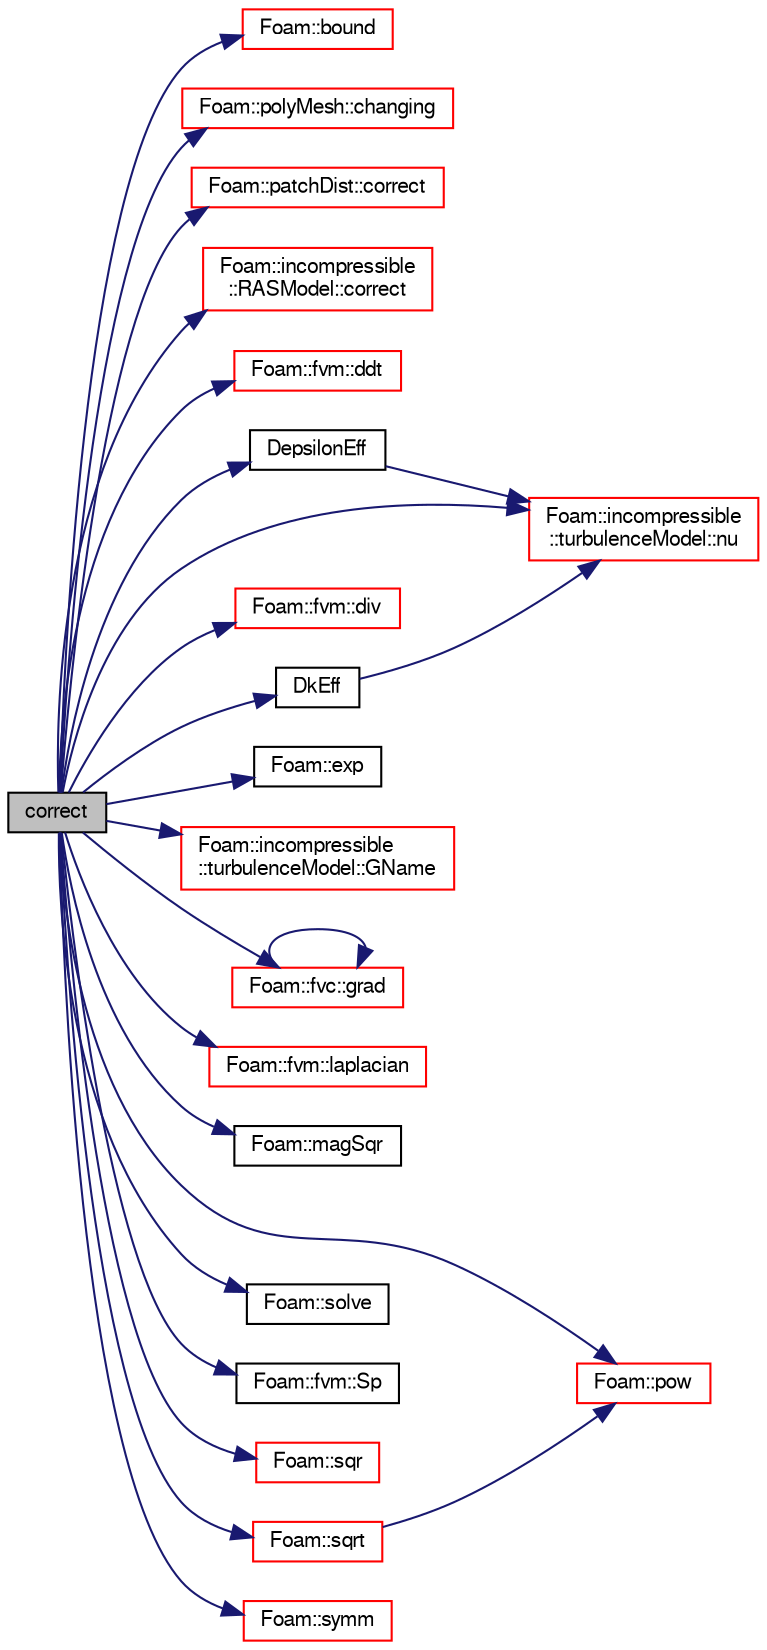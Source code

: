 digraph "correct"
{
  bgcolor="transparent";
  edge [fontname="FreeSans",fontsize="10",labelfontname="FreeSans",labelfontsize="10"];
  node [fontname="FreeSans",fontsize="10",shape=record];
  rankdir="LR";
  Node2755 [label="correct",height=0.2,width=0.4,color="black", fillcolor="grey75", style="filled", fontcolor="black"];
  Node2755 -> Node2756 [color="midnightblue",fontsize="10",style="solid",fontname="FreeSans"];
  Node2756 [label="Foam::bound",height=0.2,width=0.4,color="red",URL="$a21124.html#a334b2a2d0ce7997d360f7a018174a077",tooltip="Bound the given scalar field if it has gone unbounded. "];
  Node2755 -> Node3070 [color="midnightblue",fontsize="10",style="solid",fontname="FreeSans"];
  Node3070 [label="Foam::polyMesh::changing",height=0.2,width=0.4,color="red",URL="$a27410.html#a5ffdcac7622a1cba91f4f67b058a85b0",tooltip="Is mesh changing (topology changing and/or moving) "];
  Node2755 -> Node3112 [color="midnightblue",fontsize="10",style="solid",fontname="FreeSans"];
  Node3112 [label="Foam::patchDist::correct",height=0.2,width=0.4,color="red",URL="$a22890.html#a3ae44b28050c3aa494c1d8e18cf618c1",tooltip="Correct for mesh geom/topo changes. "];
  Node2755 -> Node3117 [color="midnightblue",fontsize="10",style="solid",fontname="FreeSans"];
  Node3117 [label="Foam::incompressible\l::RASModel::correct",height=0.2,width=0.4,color="red",URL="$a31074.html#a3ae44b28050c3aa494c1d8e18cf618c1",tooltip="Solve the turbulence equations and correct the turbulence viscosity. "];
  Node2755 -> Node3121 [color="midnightblue",fontsize="10",style="solid",fontname="FreeSans"];
  Node3121 [label="Foam::fvm::ddt",height=0.2,width=0.4,color="red",URL="$a21135.html#a2d88eca98ab69b84af7ddb96e35f5a44"];
  Node2755 -> Node3122 [color="midnightblue",fontsize="10",style="solid",fontname="FreeSans"];
  Node3122 [label="DepsilonEff",height=0.2,width=0.4,color="black",URL="$a31034.html#aaeb98c07acb7524ea98bf458352bc85a",tooltip="Return the effective diffusivity for epsilon. "];
  Node3122 -> Node3123 [color="midnightblue",fontsize="10",style="solid",fontname="FreeSans"];
  Node3123 [label="Foam::incompressible\l::turbulenceModel::nu",height=0.2,width=0.4,color="red",URL="$a31102.html#aa739f3daeda1884fecc84f2b36a24021",tooltip="Return the laminar viscosity. "];
  Node2755 -> Node3134 [color="midnightblue",fontsize="10",style="solid",fontname="FreeSans"];
  Node3134 [label="Foam::fvm::div",height=0.2,width=0.4,color="red",URL="$a21135.html#a058dd4757c11ae656c8d576632b33d25"];
  Node2755 -> Node3143 [color="midnightblue",fontsize="10",style="solid",fontname="FreeSans"];
  Node3143 [label="DkEff",height=0.2,width=0.4,color="black",URL="$a31034.html#a1faa4b448524c4de622637dc51aa4a30",tooltip="Return the effective diffusivity for k. "];
  Node3143 -> Node3123 [color="midnightblue",fontsize="10",style="solid",fontname="FreeSans"];
  Node2755 -> Node3144 [color="midnightblue",fontsize="10",style="solid",fontname="FreeSans"];
  Node3144 [label="Foam::exp",height=0.2,width=0.4,color="black",URL="$a21124.html#a12bca6c677fcf0977532179c3cb9bb89"];
  Node2755 -> Node3145 [color="midnightblue",fontsize="10",style="solid",fontname="FreeSans"];
  Node3145 [label="Foam::incompressible\l::turbulenceModel::GName",height=0.2,width=0.4,color="red",URL="$a31102.html#a530c14556551704a03baa28ac70a78a0",tooltip="Helper function to return the nam eof the turbulence G field. "];
  Node2755 -> Node3146 [color="midnightblue",fontsize="10",style="solid",fontname="FreeSans"];
  Node3146 [label="Foam::fvc::grad",height=0.2,width=0.4,color="red",URL="$a21134.html#a7c00ec90ecc15ed3005255e42c52827a"];
  Node3146 -> Node3146 [color="midnightblue",fontsize="10",style="solid",fontname="FreeSans"];
  Node2755 -> Node3148 [color="midnightblue",fontsize="10",style="solid",fontname="FreeSans"];
  Node3148 [label="Foam::fvm::laplacian",height=0.2,width=0.4,color="red",URL="$a21135.html#a05679b154654e47e9f1e2fbd2bc0bae0"];
  Node2755 -> Node3149 [color="midnightblue",fontsize="10",style="solid",fontname="FreeSans"];
  Node3149 [label="Foam::magSqr",height=0.2,width=0.4,color="black",URL="$a21124.html#ae6fff2c6981e6d9618aa5038e69def6e"];
  Node2755 -> Node3123 [color="midnightblue",fontsize="10",style="solid",fontname="FreeSans"];
  Node2755 -> Node3034 [color="midnightblue",fontsize="10",style="solid",fontname="FreeSans"];
  Node3034 [label="Foam::pow",height=0.2,width=0.4,color="red",URL="$a21124.html#a7500c8e9d27a442adc75e287de074c7c"];
  Node2755 -> Node3150 [color="midnightblue",fontsize="10",style="solid",fontname="FreeSans"];
  Node3150 [label="Foam::solve",height=0.2,width=0.4,color="black",URL="$a21124.html#a745114a2fef57ff2df3946017d4dec34",tooltip="Solve returning the solution statistics given convergence tolerance. "];
  Node2755 -> Node3151 [color="midnightblue",fontsize="10",style="solid",fontname="FreeSans"];
  Node3151 [label="Foam::fvm::Sp",height=0.2,width=0.4,color="black",URL="$a21135.html#a67e0938495ebeac7ad57361957720554"];
  Node2755 -> Node3152 [color="midnightblue",fontsize="10",style="solid",fontname="FreeSans"];
  Node3152 [label="Foam::sqr",height=0.2,width=0.4,color="red",URL="$a21124.html#a277dc11c581d53826ab5090b08f3b17b"];
  Node2755 -> Node3153 [color="midnightblue",fontsize="10",style="solid",fontname="FreeSans"];
  Node3153 [label="Foam::sqrt",height=0.2,width=0.4,color="red",URL="$a21124.html#a8616bd62eebf2342a80222fecb1bda71"];
  Node3153 -> Node3034 [color="midnightblue",fontsize="10",style="solid",fontname="FreeSans"];
  Node2755 -> Node3154 [color="midnightblue",fontsize="10",style="solid",fontname="FreeSans"];
  Node3154 [label="Foam::symm",height=0.2,width=0.4,color="red",URL="$a21124.html#a112755faabb5ff081d7a25a936a1d3c4"];
}
